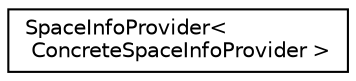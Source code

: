 digraph "Graphical Class Hierarchy"
{
 // LATEX_PDF_SIZE
  edge [fontname="Helvetica",fontsize="10",labelfontname="Helvetica",labelfontsize="10"];
  node [fontname="Helvetica",fontsize="10",shape=record];
  rankdir="LR";
  Node0 [label="SpaceInfoProvider\<\l ConcreteSpaceInfoProvider \>",height=0.2,width=0.4,color="black", fillcolor="white", style="filled",URL="$classSpaceInfoProvider.html",tooltip="CRTP interface with methods for obtaining information about gameboard::BoardSpace objects,..."];
}
